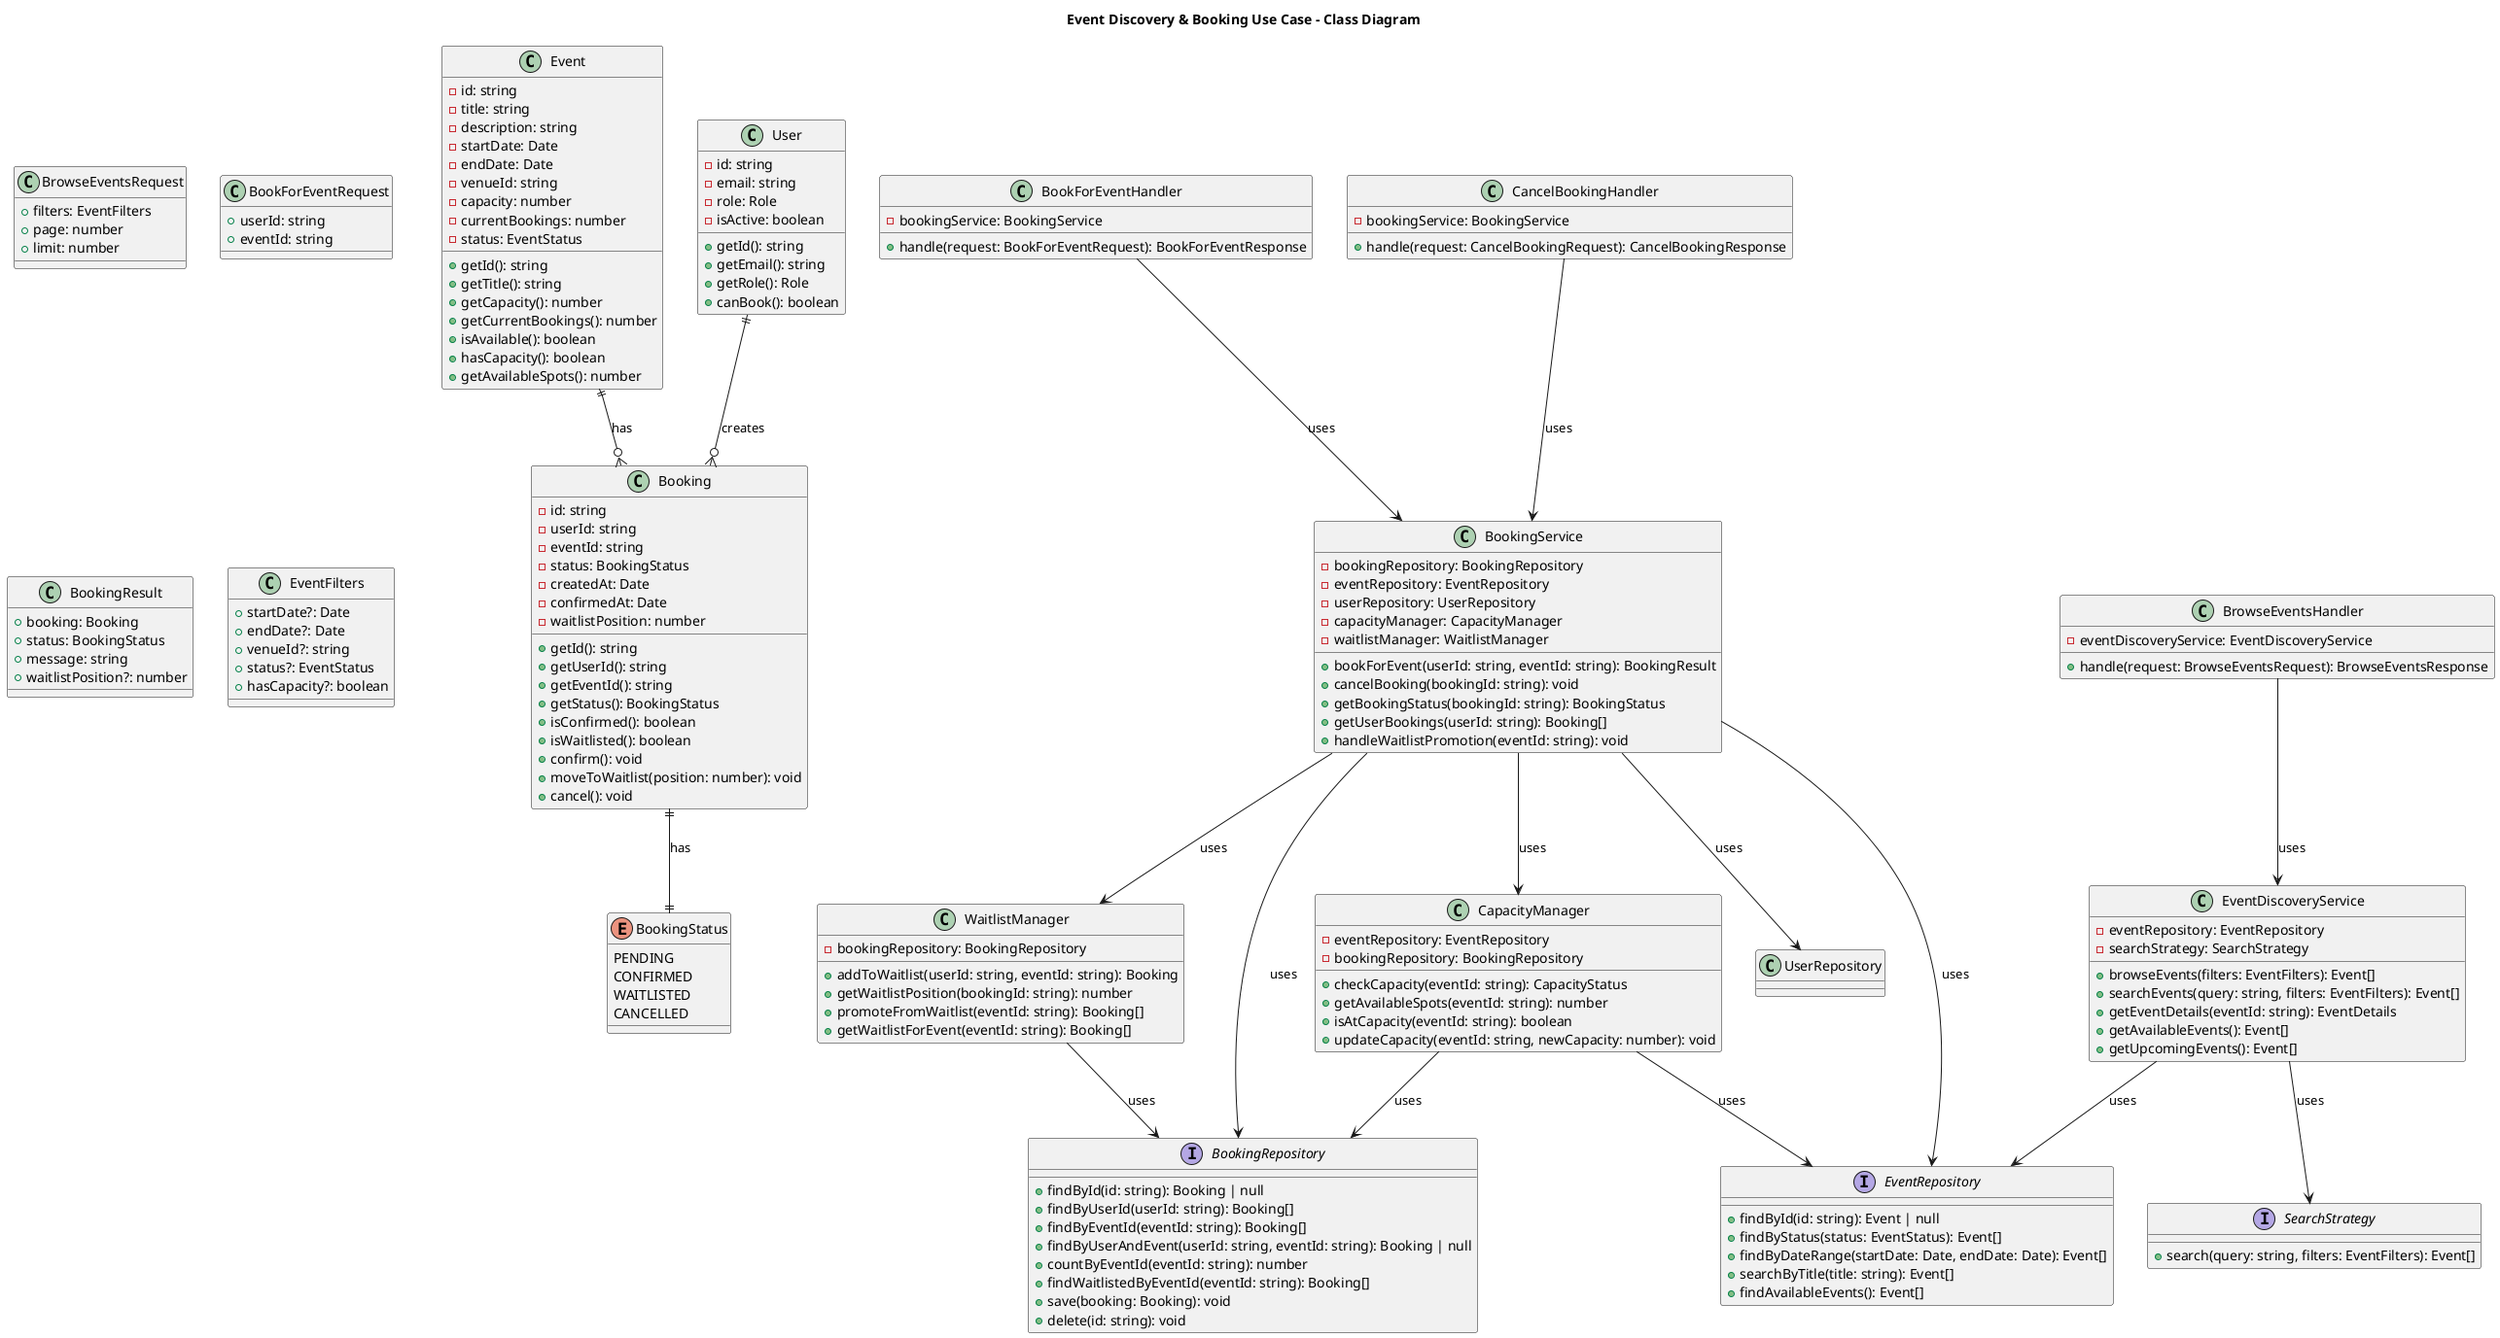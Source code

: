 @startuml EventDiscoveryBookingUseCase
title Event Discovery & Booking Use Case - Class Diagram

' Core Domain Entities
class Event {
  - id: string
  - title: string
  - description: string
  - startDate: Date
  - endDate: Date
  - venueId: string
  - capacity: number
  - currentBookings: number
  - status: EventStatus
  + getId(): string
  + getTitle(): string
  + getCapacity(): number
  + getCurrentBookings(): number
  + isAvailable(): boolean
  + hasCapacity(): boolean
  + getAvailableSpots(): number
}

class Booking {
  - id: string
  - userId: string
  - eventId: string
  - status: BookingStatus
  - createdAt: Date
  - confirmedAt: Date
  - waitlistPosition: number
  + getId(): string
  + getUserId(): string
  + getEventId(): string
  + getStatus(): BookingStatus
  + isConfirmed(): boolean
  + isWaitlisted(): boolean
  + confirm(): void
  + moveToWaitlist(position: number): void
  + cancel(): void
}

class User {
  - id: string
  - email: string
  - role: Role
  - isActive: boolean
  + getId(): string
  + getEmail(): string
  + getRole(): Role
  + canBook(): boolean
}

enum BookingStatus {
  PENDING
  CONFIRMED
  WAITLISTED
  CANCELLED
}

' Domain Services
class EventDiscoveryService {
  - eventRepository: EventRepository
  - searchStrategy: SearchStrategy
  + browseEvents(filters: EventFilters): Event[]
  + searchEvents(query: string, filters: EventFilters): Event[]
  + getEventDetails(eventId: string): EventDetails
  + getAvailableEvents(): Event[]
  + getUpcomingEvents(): Event[]
}

class BookingService {
  - bookingRepository: BookingRepository
  - eventRepository: EventRepository
  - userRepository: UserRepository
  - capacityManager: CapacityManager
  - waitlistManager: WaitlistManager
  + bookForEvent(userId: string, eventId: string): BookingResult
  + cancelBooking(bookingId: string): void
  + getBookingStatus(bookingId: string): BookingStatus
  + getUserBookings(userId: string): Booking[]
  + handleWaitlistPromotion(eventId: string): void
}

class CapacityManager {
  - eventRepository: EventRepository
  - bookingRepository: BookingRepository
  + checkCapacity(eventId: string): CapacityStatus
  + getAvailableSpots(eventId: string): number
  + isAtCapacity(eventId: string): boolean
  + updateCapacity(eventId: string, newCapacity: number): void
}

class WaitlistManager {
  - bookingRepository: BookingRepository
  + addToWaitlist(userId: string, eventId: string): Booking
  + getWaitlistPosition(bookingId: string): number
  + promoteFromWaitlist(eventId: string): Booking[]
  + getWaitlistForEvent(eventId: string): Booking[]
}

' Application Handlers
class BrowseEventsHandler {
  - eventDiscoveryService: EventDiscoveryService
  + handle(request: BrowseEventsRequest): BrowseEventsResponse
}

class BookForEventHandler {
  - bookingService: BookingService
  + handle(request: BookForEventRequest): BookForEventResponse
}

class CancelBookingHandler {
  - bookingService: BookingService
  + handle(request: CancelBookingRequest): CancelBookingResponse
}

' Infrastructure Layer
interface EventRepository {
  + findById(id: string): Event | null
  + findByStatus(status: EventStatus): Event[]
  + findByDateRange(startDate: Date, endDate: Date): Event[]
  + searchByTitle(title: string): Event[]
  + findAvailableEvents(): Event[]
}

interface BookingRepository {
  + findById(id: string): Booking | null
  + findByUserId(userId: string): Booking[]
  + findByEventId(eventId: string): Booking[]
  + findByUserAndEvent(userId: string, eventId: string): Booking | null
  + countByEventId(eventId: string): number
  + findWaitlistedByEventId(eventId: string): Booking[]
  + save(booking: Booking): void
  + delete(id: string): void
}

interface SearchStrategy {
  + search(query: string, filters: EventFilters): Event[]
}

' DTOs
class BrowseEventsRequest {
  + filters: EventFilters
  + page: number
  + limit: number
}

class BookForEventRequest {
  + userId: string
  + eventId: string
}

class BookingResult {
  + booking: Booking
  + status: BookingStatus
  + message: string
  + waitlistPosition?: number
}

class EventFilters {
  + startDate?: Date
  + endDate?: Date
  + venueId?: string
  + status?: EventStatus
  + hasCapacity?: boolean
}

' Relationships
Event ||--o{ Booking : "has"
User ||--o{ Booking : "creates"
Booking ||--|| BookingStatus : "has"

EventDiscoveryService --> EventRepository : "uses"
EventDiscoveryService --> SearchStrategy : "uses"

BookingService --> BookingRepository : "uses"
BookingService --> EventRepository : "uses"
BookingService --> UserRepository : "uses"
BookingService --> CapacityManager : "uses"
BookingService --> WaitlistManager : "uses"

CapacityManager --> EventRepository : "uses"
CapacityManager --> BookingRepository : "uses"

WaitlistManager --> BookingRepository : "uses"

BrowseEventsHandler --> EventDiscoveryService : "uses"
BookForEventHandler --> BookingService : "uses"
CancelBookingHandler --> BookingService : "uses"

@enduml
